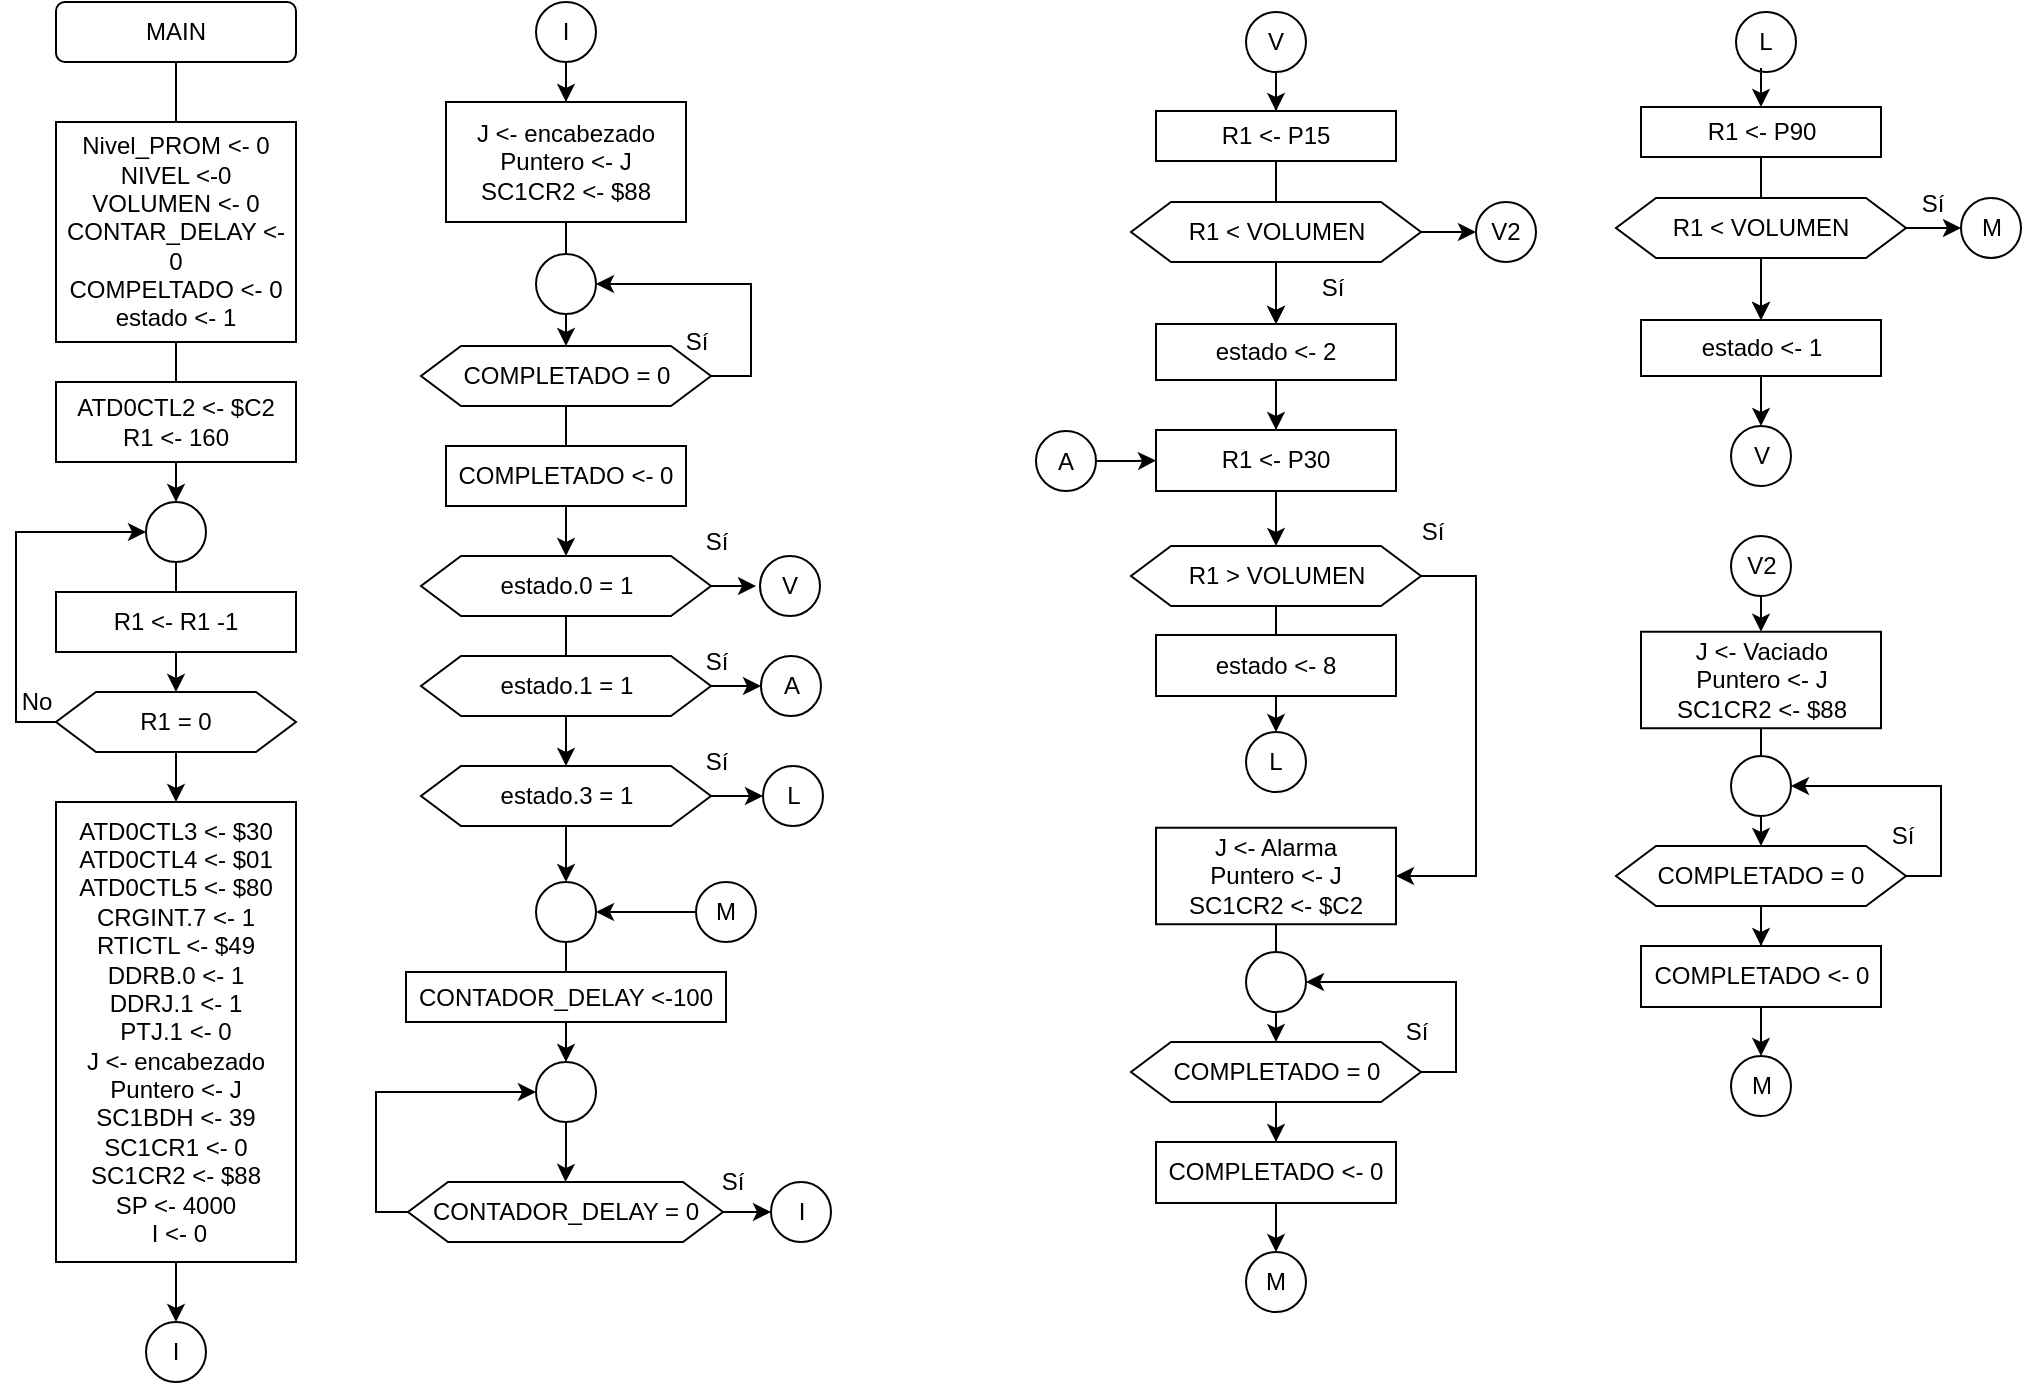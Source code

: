 <mxfile version="14.3.1" type="github">
  <diagram id="oZApB-7Yuo-PYpwVCeIF" name="Page-1">
    <mxGraphModel dx="1646" dy="917" grid="1" gridSize="10" guides="1" tooltips="1" connect="1" arrows="1" fold="1" page="1" pageScale="1" pageWidth="850" pageHeight="1100" math="0" shadow="0">
      <root>
        <mxCell id="0" />
        <mxCell id="1" parent="0" />
        <mxCell id="8GT5cQAfXwp6U4HI82hQ-9" style="edgeStyle=orthogonalEdgeStyle;rounded=0;orthogonalLoop=1;jettySize=auto;html=1;entryX=0.5;entryY=0;entryDx=0;entryDy=0;" parent="1" source="8GT5cQAfXwp6U4HI82hQ-1" target="8GT5cQAfXwp6U4HI82hQ-7" edge="1">
          <mxGeometry relative="1" as="geometry" />
        </mxCell>
        <mxCell id="8GT5cQAfXwp6U4HI82hQ-1" value="MAIN" style="rounded=1;whiteSpace=wrap;html=1;" parent="1" vertex="1">
          <mxGeometry x="110" y="110" width="120" height="30" as="geometry" />
        </mxCell>
        <mxCell id="8GT5cQAfXwp6U4HI82hQ-2" value="&lt;div&gt;Nivel_PROM &amp;lt;- 0&lt;/div&gt;&lt;div&gt;NIVEL &amp;lt;-0&lt;/div&gt;&lt;div&gt;VOLUMEN &amp;lt;- 0&lt;/div&gt;&lt;div&gt;CONTAR_DELAY &amp;lt;- 0&lt;/div&gt;&lt;div&gt;COMPELTADO &amp;lt;- 0&lt;/div&gt;&lt;div&gt;estado &amp;lt;- 1&lt;/div&gt;" style="rounded=0;whiteSpace=wrap;html=1;" parent="1" vertex="1">
          <mxGeometry x="110" y="170" width="120" height="110" as="geometry" />
        </mxCell>
        <mxCell id="8GT5cQAfXwp6U4HI82hQ-14" value="" style="edgeStyle=orthogonalEdgeStyle;rounded=0;orthogonalLoop=1;jettySize=auto;html=1;" parent="1" source="8GT5cQAfXwp6U4HI82hQ-3" target="8GT5cQAfXwp6U4HI82hQ-13" edge="1">
          <mxGeometry relative="1" as="geometry" />
        </mxCell>
        <mxCell id="8GT5cQAfXwp6U4HI82hQ-3" value="&lt;div&gt;ATD0CTL3 &amp;lt;- $30&lt;/div&gt;&lt;div&gt;ATD0CTL4 &amp;lt;- $01&lt;/div&gt;&lt;div&gt;ATD0CTL5 &amp;lt;- $80&lt;/div&gt;&lt;div&gt;CRGINT.7 &amp;lt;- 1&lt;br&gt;&lt;/div&gt;&lt;div&gt;RTICTL &amp;lt;- $49&lt;/div&gt;&lt;div&gt;DDRB.0 &amp;lt;- 1&lt;/div&gt;&lt;div&gt;DDRJ.1 &amp;lt;- 1&lt;/div&gt;&lt;div&gt;PTJ.1 &amp;lt;- 0&lt;/div&gt;&lt;div&gt;J &amp;lt;- encabezado&lt;/div&gt;&lt;div&gt;Puntero &amp;lt;- J&lt;/div&gt;&lt;div&gt;SC1BDH &amp;lt;- 39&lt;/div&gt;&lt;div&gt;SC1CR1 &amp;lt;- 0&lt;/div&gt;&lt;div&gt;SC1CR2 &amp;lt;- $88&lt;/div&gt;&lt;div&gt;SP &amp;lt;- 4000&lt;/div&gt;&lt;div&gt;&amp;nbsp;I &amp;lt;- 0&lt;br&gt;&lt;/div&gt;" style="rounded=0;whiteSpace=wrap;html=1;" parent="1" vertex="1">
          <mxGeometry x="110" y="510" width="120" height="230" as="geometry" />
        </mxCell>
        <mxCell id="8GT5cQAfXwp6U4HI82hQ-4" value="&lt;div&gt;ATD0CTL2 &amp;lt;- $C2&lt;/div&gt;R1 &amp;lt;- 160" style="rounded=0;whiteSpace=wrap;html=1;" parent="1" vertex="1">
          <mxGeometry x="110" y="300" width="120" height="40" as="geometry" />
        </mxCell>
        <mxCell id="8GT5cQAfXwp6U4HI82hQ-8" style="edgeStyle=orthogonalEdgeStyle;rounded=0;orthogonalLoop=1;jettySize=auto;html=1;entryX=0;entryY=0.5;entryDx=0;entryDy=0;" parent="1" source="8GT5cQAfXwp6U4HI82hQ-5" target="8GT5cQAfXwp6U4HI82hQ-7" edge="1">
          <mxGeometry relative="1" as="geometry">
            <Array as="points">
              <mxPoint x="90" y="470" />
              <mxPoint x="90" y="375" />
            </Array>
          </mxGeometry>
        </mxCell>
        <mxCell id="8GT5cQAfXwp6U4HI82hQ-11" value="" style="edgeStyle=orthogonalEdgeStyle;rounded=0;orthogonalLoop=1;jettySize=auto;html=1;" parent="1" source="8GT5cQAfXwp6U4HI82hQ-5" target="8GT5cQAfXwp6U4HI82hQ-3" edge="1">
          <mxGeometry relative="1" as="geometry" />
        </mxCell>
        <mxCell id="8GT5cQAfXwp6U4HI82hQ-5" value="R1 = 0" style="shape=hexagon;perimeter=hexagonPerimeter2;whiteSpace=wrap;html=1;fixedSize=1;" parent="1" vertex="1">
          <mxGeometry x="110" y="455" width="120" height="30" as="geometry" />
        </mxCell>
        <mxCell id="8GT5cQAfXwp6U4HI82hQ-10" style="edgeStyle=orthogonalEdgeStyle;rounded=0;orthogonalLoop=1;jettySize=auto;html=1;exitX=0.5;exitY=1;exitDx=0;exitDy=0;" parent="1" source="8GT5cQAfXwp6U4HI82hQ-7" target="8GT5cQAfXwp6U4HI82hQ-5" edge="1">
          <mxGeometry relative="1" as="geometry" />
        </mxCell>
        <mxCell id="8GT5cQAfXwp6U4HI82hQ-7" value="" style="ellipse;whiteSpace=wrap;html=1;aspect=fixed;" parent="1" vertex="1">
          <mxGeometry x="155" y="360" width="30" height="30" as="geometry" />
        </mxCell>
        <mxCell id="8GT5cQAfXwp6U4HI82hQ-6" value="R1 &amp;lt;- R1 -1" style="rounded=0;whiteSpace=wrap;html=1;" parent="1" vertex="1">
          <mxGeometry x="110" y="405" width="120" height="30" as="geometry" />
        </mxCell>
        <mxCell id="8GT5cQAfXwp6U4HI82hQ-12" value="No" style="text;html=1;align=center;verticalAlign=middle;resizable=0;points=[];autosize=1;" parent="1" vertex="1">
          <mxGeometry x="85" y="450" width="30" height="20" as="geometry" />
        </mxCell>
        <mxCell id="8GT5cQAfXwp6U4HI82hQ-13" value="I" style="ellipse;whiteSpace=wrap;html=1;aspect=fixed;" parent="1" vertex="1">
          <mxGeometry x="155" y="770" width="30" height="30" as="geometry" />
        </mxCell>
        <mxCell id="8GT5cQAfXwp6U4HI82hQ-18" value="" style="edgeStyle=orthogonalEdgeStyle;rounded=0;orthogonalLoop=1;jettySize=auto;html=1;" parent="1" source="8GT5cQAfXwp6U4HI82hQ-15" target="8GT5cQAfXwp6U4HI82hQ-17" edge="1">
          <mxGeometry relative="1" as="geometry" />
        </mxCell>
        <mxCell id="8GT5cQAfXwp6U4HI82hQ-15" value="I" style="ellipse;whiteSpace=wrap;html=1;aspect=fixed;" parent="1" vertex="1">
          <mxGeometry x="350" y="110" width="30" height="30" as="geometry" />
        </mxCell>
        <mxCell id="8GT5cQAfXwp6U4HI82hQ-25" value="" style="edgeStyle=orthogonalEdgeStyle;rounded=0;orthogonalLoop=1;jettySize=auto;html=1;" parent="1" source="8GT5cQAfXwp6U4HI82hQ-17" target="8GT5cQAfXwp6U4HI82hQ-20" edge="1">
          <mxGeometry relative="1" as="geometry" />
        </mxCell>
        <mxCell id="8GT5cQAfXwp6U4HI82hQ-17" value="&lt;div&gt;J &amp;lt;- encabezado&lt;/div&gt;&lt;div&gt;Puntero &amp;lt;- J&lt;/div&gt;&lt;div&gt;SC1CR2 &amp;lt;- $88&lt;br&gt;&lt;/div&gt;" style="rounded=0;whiteSpace=wrap;html=1;" parent="1" vertex="1">
          <mxGeometry x="305" y="160" width="120" height="60" as="geometry" />
        </mxCell>
        <mxCell id="8GT5cQAfXwp6U4HI82hQ-19" value="" style="ellipse;whiteSpace=wrap;html=1;aspect=fixed;" parent="1" vertex="1">
          <mxGeometry x="350" y="236" width="30" height="30" as="geometry" />
        </mxCell>
        <mxCell id="8GT5cQAfXwp6U4HI82hQ-26" value="" style="edgeStyle=orthogonalEdgeStyle;rounded=0;orthogonalLoop=1;jettySize=auto;html=1;" parent="1" source="8GT5cQAfXwp6U4HI82hQ-20" target="8GT5cQAfXwp6U4HI82hQ-22" edge="1">
          <mxGeometry relative="1" as="geometry" />
        </mxCell>
        <mxCell id="8GT5cQAfXwp6U4HI82hQ-29" style="edgeStyle=orthogonalEdgeStyle;rounded=0;orthogonalLoop=1;jettySize=auto;html=1;exitX=1;exitY=0.5;exitDx=0;exitDy=0;entryX=1;entryY=0.5;entryDx=0;entryDy=0;" parent="1" source="8GT5cQAfXwp6U4HI82hQ-20" target="8GT5cQAfXwp6U4HI82hQ-19" edge="1">
          <mxGeometry relative="1" as="geometry" />
        </mxCell>
        <mxCell id="8GT5cQAfXwp6U4HI82hQ-20" value="COMPLETADO = 0" style="shape=hexagon;perimeter=hexagonPerimeter2;whiteSpace=wrap;html=1;fixedSize=1;" parent="1" vertex="1">
          <mxGeometry x="292.5" y="282" width="145" height="30" as="geometry" />
        </mxCell>
        <mxCell id="8GT5cQAfXwp6U4HI82hQ-21" value="&lt;div&gt;COMPLETADO &amp;lt;- 0&lt;br&gt;&lt;/div&gt;" style="rounded=0;whiteSpace=wrap;html=1;" parent="1" vertex="1">
          <mxGeometry x="305" y="332" width="120" height="30" as="geometry" />
        </mxCell>
        <mxCell id="8GT5cQAfXwp6U4HI82hQ-28" value="" style="edgeStyle=orthogonalEdgeStyle;rounded=0;orthogonalLoop=1;jettySize=auto;html=1;" parent="1" source="8GT5cQAfXwp6U4HI82hQ-22" target="8GT5cQAfXwp6U4HI82hQ-24" edge="1">
          <mxGeometry relative="1" as="geometry" />
        </mxCell>
        <mxCell id="8GT5cQAfXwp6U4HI82hQ-36" value="" style="edgeStyle=orthogonalEdgeStyle;rounded=0;orthogonalLoop=1;jettySize=auto;html=1;" parent="1" source="8GT5cQAfXwp6U4HI82hQ-22" edge="1">
          <mxGeometry relative="1" as="geometry">
            <mxPoint x="460" y="402.0" as="targetPoint" />
          </mxGeometry>
        </mxCell>
        <mxCell id="8GT5cQAfXwp6U4HI82hQ-22" value="estado.0 = 1" style="shape=hexagon;perimeter=hexagonPerimeter2;whiteSpace=wrap;html=1;fixedSize=1;" parent="1" vertex="1">
          <mxGeometry x="292.5" y="387" width="145" height="30" as="geometry" />
        </mxCell>
        <mxCell id="8GT5cQAfXwp6U4HI82hQ-109" style="edgeStyle=orthogonalEdgeStyle;rounded=0;orthogonalLoop=1;jettySize=auto;html=1;" parent="1" source="8GT5cQAfXwp6U4HI82hQ-23" target="8GT5cQAfXwp6U4HI82hQ-107" edge="1">
          <mxGeometry relative="1" as="geometry" />
        </mxCell>
        <mxCell id="8GT5cQAfXwp6U4HI82hQ-23" value="estado.1 = 1" style="shape=hexagon;perimeter=hexagonPerimeter2;whiteSpace=wrap;html=1;fixedSize=1;" parent="1" vertex="1">
          <mxGeometry x="292.5" y="437" width="145" height="30" as="geometry" />
        </mxCell>
        <mxCell id="8GT5cQAfXwp6U4HI82hQ-67" value="" style="edgeStyle=orthogonalEdgeStyle;rounded=0;orthogonalLoop=1;jettySize=auto;html=1;" parent="1" source="8GT5cQAfXwp6U4HI82hQ-24" target="8GT5cQAfXwp6U4HI82hQ-66" edge="1">
          <mxGeometry relative="1" as="geometry" />
        </mxCell>
        <mxCell id="8GT5cQAfXwp6U4HI82hQ-110" style="edgeStyle=orthogonalEdgeStyle;rounded=0;orthogonalLoop=1;jettySize=auto;html=1;entryX=0;entryY=0.5;entryDx=0;entryDy=0;" parent="1" source="8GT5cQAfXwp6U4HI82hQ-24" target="8GT5cQAfXwp6U4HI82hQ-108" edge="1">
          <mxGeometry relative="1" as="geometry" />
        </mxCell>
        <mxCell id="8GT5cQAfXwp6U4HI82hQ-24" value="estado.3 = 1" style="shape=hexagon;perimeter=hexagonPerimeter2;whiteSpace=wrap;html=1;fixedSize=1;" parent="1" vertex="1">
          <mxGeometry x="292.5" y="492" width="145" height="30" as="geometry" />
        </mxCell>
        <mxCell id="8GT5cQAfXwp6U4HI82hQ-30" value="Sí" style="text;html=1;align=center;verticalAlign=middle;resizable=0;points=[];autosize=1;" parent="1" vertex="1">
          <mxGeometry x="415" y="270" width="30" height="20" as="geometry" />
        </mxCell>
        <mxCell id="8GT5cQAfXwp6U4HI82hQ-37" value="Sí" style="text;html=1;align=center;verticalAlign=middle;resizable=0;points=[];autosize=1;" parent="1" vertex="1">
          <mxGeometry x="425" y="370" width="30" height="20" as="geometry" />
        </mxCell>
        <mxCell id="8GT5cQAfXwp6U4HI82hQ-38" value="Sí" style="text;html=1;align=center;verticalAlign=middle;resizable=0;points=[];autosize=1;" parent="1" vertex="1">
          <mxGeometry x="425" y="480" width="30" height="20" as="geometry" />
        </mxCell>
        <mxCell id="8GT5cQAfXwp6U4HI82hQ-39" value="Sí" style="text;html=1;align=center;verticalAlign=middle;resizable=0;points=[];autosize=1;" parent="1" vertex="1">
          <mxGeometry x="425" y="430" width="30" height="20" as="geometry" />
        </mxCell>
        <mxCell id="8GT5cQAfXwp6U4HI82hQ-68" value="" style="edgeStyle=orthogonalEdgeStyle;rounded=0;orthogonalLoop=1;jettySize=auto;html=1;" parent="1" source="8GT5cQAfXwp6U4HI82hQ-65" target="8GT5cQAfXwp6U4HI82hQ-66" edge="1">
          <mxGeometry relative="1" as="geometry" />
        </mxCell>
        <mxCell id="8GT5cQAfXwp6U4HI82hQ-65" value="M" style="ellipse;whiteSpace=wrap;html=1;aspect=fixed;" parent="1" vertex="1">
          <mxGeometry x="430" y="550" width="30" height="30" as="geometry" />
        </mxCell>
        <mxCell id="8GT5cQAfXwp6U4HI82hQ-75" value="" style="edgeStyle=orthogonalEdgeStyle;rounded=0;orthogonalLoop=1;jettySize=auto;html=1;" parent="1" source="8GT5cQAfXwp6U4HI82hQ-76" target="8GT5cQAfXwp6U4HI82hQ-70" edge="1">
          <mxGeometry relative="1" as="geometry" />
        </mxCell>
        <mxCell id="8GT5cQAfXwp6U4HI82hQ-66" value="" style="ellipse;whiteSpace=wrap;html=1;aspect=fixed;" parent="1" vertex="1">
          <mxGeometry x="350" y="550" width="30" height="30" as="geometry" />
        </mxCell>
        <mxCell id="8GT5cQAfXwp6U4HI82hQ-73" value="" style="edgeStyle=orthogonalEdgeStyle;rounded=0;orthogonalLoop=1;jettySize=auto;html=1;" parent="1" source="8GT5cQAfXwp6U4HI82hQ-70" target="8GT5cQAfXwp6U4HI82hQ-72" edge="1">
          <mxGeometry relative="1" as="geometry" />
        </mxCell>
        <mxCell id="8GT5cQAfXwp6U4HI82hQ-78" style="edgeStyle=orthogonalEdgeStyle;rounded=0;orthogonalLoop=1;jettySize=auto;html=1;entryX=0;entryY=0.5;entryDx=0;entryDy=0;" parent="1" source="8GT5cQAfXwp6U4HI82hQ-70" target="8GT5cQAfXwp6U4HI82hQ-76" edge="1">
          <mxGeometry relative="1" as="geometry">
            <Array as="points">
              <mxPoint x="270" y="715" />
              <mxPoint x="270" y="655" />
            </Array>
          </mxGeometry>
        </mxCell>
        <mxCell id="8GT5cQAfXwp6U4HI82hQ-70" value="CONTADOR_DELAY = 0" style="shape=hexagon;perimeter=hexagonPerimeter2;whiteSpace=wrap;html=1;fixedSize=1;" parent="1" vertex="1">
          <mxGeometry x="286" y="700" width="157.5" height="30" as="geometry" />
        </mxCell>
        <mxCell id="8GT5cQAfXwp6U4HI82hQ-72" value="I" style="ellipse;whiteSpace=wrap;html=1;aspect=fixed;" parent="1" vertex="1">
          <mxGeometry x="467.5" y="700" width="30" height="30" as="geometry" />
        </mxCell>
        <mxCell id="8GT5cQAfXwp6U4HI82hQ-74" value="Sí" style="text;html=1;align=center;verticalAlign=middle;resizable=0;points=[];autosize=1;" parent="1" vertex="1">
          <mxGeometry x="432.5" y="690" width="30" height="20" as="geometry" />
        </mxCell>
        <mxCell id="8GT5cQAfXwp6U4HI82hQ-76" value="" style="ellipse;whiteSpace=wrap;html=1;aspect=fixed;" parent="1" vertex="1">
          <mxGeometry x="350" y="640" width="30" height="30" as="geometry" />
        </mxCell>
        <mxCell id="8GT5cQAfXwp6U4HI82hQ-77" value="" style="edgeStyle=orthogonalEdgeStyle;rounded=0;orthogonalLoop=1;jettySize=auto;html=1;" parent="1" source="8GT5cQAfXwp6U4HI82hQ-66" target="8GT5cQAfXwp6U4HI82hQ-76" edge="1">
          <mxGeometry relative="1" as="geometry">
            <mxPoint x="365" y="580" as="sourcePoint" />
            <mxPoint x="363.724" y="700" as="targetPoint" />
          </mxGeometry>
        </mxCell>
        <mxCell id="8GT5cQAfXwp6U4HI82hQ-69" value="CONTADOR_DELAY &amp;lt;-100" style="rounded=0;whiteSpace=wrap;html=1;" parent="1" vertex="1">
          <mxGeometry x="285" y="595" width="160" height="25" as="geometry" />
        </mxCell>
        <mxCell id="8GT5cQAfXwp6U4HI82hQ-113" value="" style="edgeStyle=orthogonalEdgeStyle;rounded=0;orthogonalLoop=1;jettySize=auto;html=1;" parent="1" source="8GT5cQAfXwp6U4HI82hQ-81" target="8GT5cQAfXwp6U4HI82hQ-88" edge="1">
          <mxGeometry relative="1" as="geometry" />
        </mxCell>
        <mxCell id="8GT5cQAfXwp6U4HI82hQ-81" value="&lt;div&gt;R1 &amp;lt;- P15&lt;/div&gt;" style="rounded=0;whiteSpace=wrap;html=1;" parent="1" vertex="1">
          <mxGeometry x="660" y="164.5" width="120" height="25" as="geometry" />
        </mxCell>
        <mxCell id="8GT5cQAfXwp6U4HI82hQ-82" value="" style="edgeStyle=orthogonalEdgeStyle;rounded=0;orthogonalLoop=1;jettySize=auto;html=1;" parent="1" source="8GT5cQAfXwp6U4HI82hQ-84" target="8GT5cQAfXwp6U4HI82hQ-85" edge="1">
          <mxGeometry relative="1" as="geometry" />
        </mxCell>
        <mxCell id="8GT5cQAfXwp6U4HI82hQ-83" value="" style="edgeStyle=orthogonalEdgeStyle;rounded=0;orthogonalLoop=1;jettySize=auto;html=1;" parent="1" source="8GT5cQAfXwp6U4HI82hQ-84" target="8GT5cQAfXwp6U4HI82hQ-88" edge="1">
          <mxGeometry relative="1" as="geometry" />
        </mxCell>
        <mxCell id="8GT5cQAfXwp6U4HI82hQ-84" value="R1 &amp;lt; VOLUMEN" style="shape=hexagon;perimeter=hexagonPerimeter2;whiteSpace=wrap;html=1;fixedSize=1;" parent="1" vertex="1">
          <mxGeometry x="647.5" y="210" width="145" height="30" as="geometry" />
        </mxCell>
        <mxCell id="8GT5cQAfXwp6U4HI82hQ-85" value="V2" style="ellipse;whiteSpace=wrap;html=1;aspect=fixed;" parent="1" vertex="1">
          <mxGeometry x="820" y="210" width="30" height="30" as="geometry" />
        </mxCell>
        <mxCell id="8GT5cQAfXwp6U4HI82hQ-86" value="Sí" style="text;html=1;align=center;verticalAlign=middle;resizable=0;points=[];autosize=1;" parent="1" vertex="1">
          <mxGeometry x="732.5" y="243" width="30" height="20" as="geometry" />
        </mxCell>
        <mxCell id="8GT5cQAfXwp6U4HI82hQ-87" value="" style="edgeStyle=orthogonalEdgeStyle;rounded=0;orthogonalLoop=1;jettySize=auto;html=1;" parent="1" source="8GT5cQAfXwp6U4HI82hQ-88" target="8GT5cQAfXwp6U4HI82hQ-91" edge="1">
          <mxGeometry relative="1" as="geometry" />
        </mxCell>
        <mxCell id="8GT5cQAfXwp6U4HI82hQ-117" value="" style="edgeStyle=orthogonalEdgeStyle;rounded=0;orthogonalLoop=1;jettySize=auto;html=1;" parent="1" source="8GT5cQAfXwp6U4HI82hQ-88" target="8GT5cQAfXwp6U4HI82hQ-114" edge="1">
          <mxGeometry relative="1" as="geometry" />
        </mxCell>
        <mxCell id="8GT5cQAfXwp6U4HI82hQ-88" value="&lt;div&gt;estado &amp;lt;- 2&lt;/div&gt;" style="rounded=0;whiteSpace=wrap;html=1;" parent="1" vertex="1">
          <mxGeometry x="660" y="271" width="120" height="28" as="geometry" />
        </mxCell>
        <mxCell id="8GT5cQAfXwp6U4HI82hQ-89" value="" style="edgeStyle=orthogonalEdgeStyle;rounded=0;orthogonalLoop=1;jettySize=auto;html=1;" parent="1" source="8GT5cQAfXwp6U4HI82hQ-91" target="8GT5cQAfXwp6U4HI82hQ-93" edge="1">
          <mxGeometry relative="1" as="geometry" />
        </mxCell>
        <mxCell id="8GT5cQAfXwp6U4HI82hQ-90" value="" style="edgeStyle=orthogonalEdgeStyle;rounded=0;orthogonalLoop=1;jettySize=auto;html=1;entryX=1;entryY=0.5;entryDx=0;entryDy=0;" parent="1" source="8GT5cQAfXwp6U4HI82hQ-91" target="8GT5cQAfXwp6U4HI82hQ-96" edge="1">
          <mxGeometry relative="1" as="geometry">
            <mxPoint x="817.5" y="397.1" as="targetPoint" />
            <Array as="points">
              <mxPoint x="820" y="397" />
              <mxPoint x="820" y="547" />
            </Array>
          </mxGeometry>
        </mxCell>
        <mxCell id="8GT5cQAfXwp6U4HI82hQ-91" value="R1 &amp;gt; VOLUMEN" style="shape=hexagon;perimeter=hexagonPerimeter2;whiteSpace=wrap;html=1;fixedSize=1;" parent="1" vertex="1">
          <mxGeometry x="647.5" y="382" width="145" height="30" as="geometry" />
        </mxCell>
        <mxCell id="8GT5cQAfXwp6U4HI82hQ-92" value="&lt;div&gt;estado &amp;lt;- 8&lt;br&gt;&lt;/div&gt;" style="rounded=0;whiteSpace=wrap;html=1;" parent="1" vertex="1">
          <mxGeometry x="660" y="426.5" width="120" height="30.5" as="geometry" />
        </mxCell>
        <mxCell id="8GT5cQAfXwp6U4HI82hQ-93" value="L" style="ellipse;whiteSpace=wrap;html=1;aspect=fixed;" parent="1" vertex="1">
          <mxGeometry x="705" y="475" width="30" height="30" as="geometry" />
        </mxCell>
        <mxCell id="8GT5cQAfXwp6U4HI82hQ-95" value="" style="edgeStyle=orthogonalEdgeStyle;rounded=0;orthogonalLoop=1;jettySize=auto;html=1;" parent="1" source="8GT5cQAfXwp6U4HI82hQ-96" target="8GT5cQAfXwp6U4HI82hQ-99" edge="1">
          <mxGeometry relative="1" as="geometry" />
        </mxCell>
        <mxCell id="8GT5cQAfXwp6U4HI82hQ-96" value="&lt;div&gt;J &amp;lt;- Alarma&lt;br&gt;&lt;/div&gt;&lt;div&gt;Puntero &amp;lt;- J&lt;/div&gt;&lt;div&gt;SC1CR2 &amp;lt;- $C2&lt;br&gt;&lt;/div&gt;" style="rounded=0;whiteSpace=wrap;html=1;" parent="1" vertex="1">
          <mxGeometry x="660" y="522.87" width="120" height="48.25" as="geometry" />
        </mxCell>
        <mxCell id="8GT5cQAfXwp6U4HI82hQ-97" style="edgeStyle=orthogonalEdgeStyle;rounded=0;orthogonalLoop=1;jettySize=auto;html=1;entryX=1;entryY=0.5;entryDx=0;entryDy=0;" parent="1" source="8GT5cQAfXwp6U4HI82hQ-99" target="8GT5cQAfXwp6U4HI82hQ-100" edge="1">
          <mxGeometry relative="1" as="geometry">
            <Array as="points">
              <mxPoint x="810" y="645" />
              <mxPoint x="810" y="600" />
            </Array>
          </mxGeometry>
        </mxCell>
        <mxCell id="8GT5cQAfXwp6U4HI82hQ-98" value="" style="edgeStyle=orthogonalEdgeStyle;rounded=0;orthogonalLoop=1;jettySize=auto;html=1;" parent="1" source="8GT5cQAfXwp6U4HI82hQ-99" target="8GT5cQAfXwp6U4HI82hQ-103" edge="1">
          <mxGeometry relative="1" as="geometry" />
        </mxCell>
        <mxCell id="8GT5cQAfXwp6U4HI82hQ-99" value="COMPLETADO = 0" style="shape=hexagon;perimeter=hexagonPerimeter2;whiteSpace=wrap;html=1;fixedSize=1;" parent="1" vertex="1">
          <mxGeometry x="647.5" y="630" width="145" height="30" as="geometry" />
        </mxCell>
        <mxCell id="8GT5cQAfXwp6U4HI82hQ-100" value="" style="ellipse;whiteSpace=wrap;html=1;aspect=fixed;" parent="1" vertex="1">
          <mxGeometry x="705" y="585" width="30" height="30" as="geometry" />
        </mxCell>
        <mxCell id="8GT5cQAfXwp6U4HI82hQ-101" value="Sí" style="text;html=1;align=center;verticalAlign=middle;resizable=0;points=[];autosize=1;" parent="1" vertex="1">
          <mxGeometry x="775" y="615" width="30" height="20" as="geometry" />
        </mxCell>
        <mxCell id="8GT5cQAfXwp6U4HI82hQ-102" value="" style="edgeStyle=orthogonalEdgeStyle;rounded=0;orthogonalLoop=1;jettySize=auto;html=1;" parent="1" source="8GT5cQAfXwp6U4HI82hQ-103" target="8GT5cQAfXwp6U4HI82hQ-104" edge="1">
          <mxGeometry relative="1" as="geometry" />
        </mxCell>
        <mxCell id="8GT5cQAfXwp6U4HI82hQ-103" value="COMPLETADO &amp;lt;- 0" style="rounded=0;whiteSpace=wrap;html=1;" parent="1" vertex="1">
          <mxGeometry x="660" y="680" width="120" height="30.5" as="geometry" />
        </mxCell>
        <mxCell id="8GT5cQAfXwp6U4HI82hQ-104" value="M" style="ellipse;whiteSpace=wrap;html=1;aspect=fixed;" parent="1" vertex="1">
          <mxGeometry x="705" y="735.0" width="30" height="30" as="geometry" />
        </mxCell>
        <mxCell id="8GT5cQAfXwp6U4HI82hQ-105" value="Sí" style="text;html=1;align=center;verticalAlign=middle;resizable=0;points=[];autosize=1;" parent="1" vertex="1">
          <mxGeometry x="782.5" y="365" width="30" height="20" as="geometry" />
        </mxCell>
        <mxCell id="8GT5cQAfXwp6U4HI82hQ-106" value="V" style="ellipse;whiteSpace=wrap;html=1;aspect=fixed;" parent="1" vertex="1">
          <mxGeometry x="462" y="387" width="30" height="30" as="geometry" />
        </mxCell>
        <mxCell id="8GT5cQAfXwp6U4HI82hQ-107" value="A" style="ellipse;whiteSpace=wrap;html=1;aspect=fixed;" parent="1" vertex="1">
          <mxGeometry x="462.5" y="437" width="30" height="30" as="geometry" />
        </mxCell>
        <mxCell id="8GT5cQAfXwp6U4HI82hQ-108" value="L" style="ellipse;whiteSpace=wrap;html=1;aspect=fixed;" parent="1" vertex="1">
          <mxGeometry x="463.5" y="492" width="30" height="30" as="geometry" />
        </mxCell>
        <mxCell id="8GT5cQAfXwp6U4HI82hQ-112" style="edgeStyle=orthogonalEdgeStyle;rounded=0;orthogonalLoop=1;jettySize=auto;html=1;entryX=0.5;entryY=0;entryDx=0;entryDy=0;" parent="1" source="8GT5cQAfXwp6U4HI82hQ-111" target="8GT5cQAfXwp6U4HI82hQ-81" edge="1">
          <mxGeometry relative="1" as="geometry" />
        </mxCell>
        <mxCell id="8GT5cQAfXwp6U4HI82hQ-111" value="V" style="ellipse;whiteSpace=wrap;html=1;aspect=fixed;" parent="1" vertex="1">
          <mxGeometry x="705" y="115" width="30" height="30" as="geometry" />
        </mxCell>
        <mxCell id="8GT5cQAfXwp6U4HI82hQ-114" value="&lt;div&gt;R1 &amp;lt;- P30&lt;/div&gt;" style="rounded=0;whiteSpace=wrap;html=1;" parent="1" vertex="1">
          <mxGeometry x="660" y="324" width="120" height="30.5" as="geometry" />
        </mxCell>
        <mxCell id="8GT5cQAfXwp6U4HI82hQ-116" value="" style="edgeStyle=orthogonalEdgeStyle;rounded=0;orthogonalLoop=1;jettySize=auto;html=1;" parent="1" source="8GT5cQAfXwp6U4HI82hQ-115" target="8GT5cQAfXwp6U4HI82hQ-114" edge="1">
          <mxGeometry relative="1" as="geometry" />
        </mxCell>
        <mxCell id="8GT5cQAfXwp6U4HI82hQ-115" value="A" style="ellipse;whiteSpace=wrap;html=1;aspect=fixed;" parent="1" vertex="1">
          <mxGeometry x="600" y="324.5" width="30" height="30" as="geometry" />
        </mxCell>
        <mxCell id="8GT5cQAfXwp6U4HI82hQ-120" value="L" style="ellipse;whiteSpace=wrap;html=1;aspect=fixed;" parent="1" vertex="1">
          <mxGeometry x="950" y="115" width="30" height="30" as="geometry" />
        </mxCell>
        <mxCell id="8GT5cQAfXwp6U4HI82hQ-121" value="" style="edgeStyle=orthogonalEdgeStyle;rounded=0;orthogonalLoop=1;jettySize=auto;html=1;" parent="1" source="8GT5cQAfXwp6U4HI82hQ-122" target="8GT5cQAfXwp6U4HI82hQ-128" edge="1">
          <mxGeometry relative="1" as="geometry" />
        </mxCell>
        <mxCell id="8GT5cQAfXwp6U4HI82hQ-122" value="&lt;div&gt;R1 &amp;lt;- P90&lt;/div&gt;" style="rounded=0;whiteSpace=wrap;html=1;" parent="1" vertex="1">
          <mxGeometry x="902.5" y="162.5" width="120" height="25" as="geometry" />
        </mxCell>
        <mxCell id="8GT5cQAfXwp6U4HI82hQ-123" value="" style="edgeStyle=orthogonalEdgeStyle;rounded=0;orthogonalLoop=1;jettySize=auto;html=1;" parent="1" source="8GT5cQAfXwp6U4HI82hQ-125" target="8GT5cQAfXwp6U4HI82hQ-126" edge="1">
          <mxGeometry relative="1" as="geometry" />
        </mxCell>
        <mxCell id="8GT5cQAfXwp6U4HI82hQ-124" value="" style="edgeStyle=orthogonalEdgeStyle;rounded=0;orthogonalLoop=1;jettySize=auto;html=1;" parent="1" source="8GT5cQAfXwp6U4HI82hQ-125" target="8GT5cQAfXwp6U4HI82hQ-128" edge="1">
          <mxGeometry relative="1" as="geometry" />
        </mxCell>
        <mxCell id="8GT5cQAfXwp6U4HI82hQ-125" value="R1 &amp;lt; VOLUMEN" style="shape=hexagon;perimeter=hexagonPerimeter2;whiteSpace=wrap;html=1;fixedSize=1;" parent="1" vertex="1">
          <mxGeometry x="890" y="208" width="145" height="30" as="geometry" />
        </mxCell>
        <mxCell id="8GT5cQAfXwp6U4HI82hQ-126" value="M" style="ellipse;whiteSpace=wrap;html=1;aspect=fixed;" parent="1" vertex="1">
          <mxGeometry x="1062.5" y="208" width="30" height="30" as="geometry" />
        </mxCell>
        <mxCell id="8GT5cQAfXwp6U4HI82hQ-127" value="Sí" style="text;html=1;align=center;verticalAlign=middle;resizable=0;points=[];autosize=1;" parent="1" vertex="1">
          <mxGeometry x="1032.5" y="201" width="30" height="20" as="geometry" />
        </mxCell>
        <mxCell id="8GT5cQAfXwp6U4HI82hQ-131" style="edgeStyle=orthogonalEdgeStyle;rounded=0;orthogonalLoop=1;jettySize=auto;html=1;exitX=0.5;exitY=1;exitDx=0;exitDy=0;entryX=0.5;entryY=0;entryDx=0;entryDy=0;" parent="1" source="8GT5cQAfXwp6U4HI82hQ-128" target="8GT5cQAfXwp6U4HI82hQ-130" edge="1">
          <mxGeometry relative="1" as="geometry" />
        </mxCell>
        <mxCell id="8GT5cQAfXwp6U4HI82hQ-128" value="&lt;div&gt;estado &amp;lt;- 1&lt;br&gt;&lt;/div&gt;" style="rounded=0;whiteSpace=wrap;html=1;" parent="1" vertex="1">
          <mxGeometry x="902.5" y="269" width="120" height="28" as="geometry" />
        </mxCell>
        <mxCell id="8GT5cQAfXwp6U4HI82hQ-129" style="edgeStyle=orthogonalEdgeStyle;rounded=0;orthogonalLoop=1;jettySize=auto;html=1;entryX=0.5;entryY=0;entryDx=0;entryDy=0;" parent="1" target="8GT5cQAfXwp6U4HI82hQ-122" edge="1">
          <mxGeometry relative="1" as="geometry">
            <mxPoint x="962.5" y="143" as="sourcePoint" />
          </mxGeometry>
        </mxCell>
        <mxCell id="8GT5cQAfXwp6U4HI82hQ-130" value="V" style="ellipse;whiteSpace=wrap;html=1;aspect=fixed;" parent="1" vertex="1">
          <mxGeometry x="947.5" y="322" width="30" height="30" as="geometry" />
        </mxCell>
        <mxCell id="8GT5cQAfXwp6U4HI82hQ-133" value="" style="edgeStyle=orthogonalEdgeStyle;rounded=0;orthogonalLoop=1;jettySize=auto;html=1;" parent="1" source="8GT5cQAfXwp6U4HI82hQ-134" target="8GT5cQAfXwp6U4HI82hQ-137" edge="1">
          <mxGeometry relative="1" as="geometry" />
        </mxCell>
        <mxCell id="8GT5cQAfXwp6U4HI82hQ-134" value="&lt;div&gt;J &amp;lt;- Vaciado&lt;br&gt;&lt;/div&gt;&lt;div&gt;Puntero &amp;lt;- J&lt;/div&gt;&lt;div&gt;SC1CR2 &amp;lt;- $88&lt;br&gt;&lt;/div&gt;" style="rounded=0;whiteSpace=wrap;html=1;" parent="1" vertex="1">
          <mxGeometry x="902.5" y="424.87" width="120" height="48.25" as="geometry" />
        </mxCell>
        <mxCell id="8GT5cQAfXwp6U4HI82hQ-135" style="edgeStyle=orthogonalEdgeStyle;rounded=0;orthogonalLoop=1;jettySize=auto;html=1;entryX=1;entryY=0.5;entryDx=0;entryDy=0;" parent="1" source="8GT5cQAfXwp6U4HI82hQ-137" target="8GT5cQAfXwp6U4HI82hQ-138" edge="1">
          <mxGeometry relative="1" as="geometry">
            <Array as="points">
              <mxPoint x="1052.5" y="547" />
              <mxPoint x="1052.5" y="502" />
            </Array>
          </mxGeometry>
        </mxCell>
        <mxCell id="8GT5cQAfXwp6U4HI82hQ-136" value="" style="edgeStyle=orthogonalEdgeStyle;rounded=0;orthogonalLoop=1;jettySize=auto;html=1;" parent="1" source="8GT5cQAfXwp6U4HI82hQ-137" target="8GT5cQAfXwp6U4HI82hQ-141" edge="1">
          <mxGeometry relative="1" as="geometry" />
        </mxCell>
        <mxCell id="8GT5cQAfXwp6U4HI82hQ-137" value="COMPLETADO = 0" style="shape=hexagon;perimeter=hexagonPerimeter2;whiteSpace=wrap;html=1;fixedSize=1;" parent="1" vertex="1">
          <mxGeometry x="890" y="532" width="145" height="30" as="geometry" />
        </mxCell>
        <mxCell id="8GT5cQAfXwp6U4HI82hQ-138" value="" style="ellipse;whiteSpace=wrap;html=1;aspect=fixed;" parent="1" vertex="1">
          <mxGeometry x="947.5" y="487" width="30" height="30" as="geometry" />
        </mxCell>
        <mxCell id="8GT5cQAfXwp6U4HI82hQ-139" value="Sí" style="text;html=1;align=center;verticalAlign=middle;resizable=0;points=[];autosize=1;" parent="1" vertex="1">
          <mxGeometry x="1017.5" y="517" width="30" height="20" as="geometry" />
        </mxCell>
        <mxCell id="8GT5cQAfXwp6U4HI82hQ-140" value="" style="edgeStyle=orthogonalEdgeStyle;rounded=0;orthogonalLoop=1;jettySize=auto;html=1;" parent="1" source="8GT5cQAfXwp6U4HI82hQ-141" target="8GT5cQAfXwp6U4HI82hQ-142" edge="1">
          <mxGeometry relative="1" as="geometry" />
        </mxCell>
        <mxCell id="8GT5cQAfXwp6U4HI82hQ-141" value="COMPLETADO &amp;lt;- 0" style="rounded=0;whiteSpace=wrap;html=1;" parent="1" vertex="1">
          <mxGeometry x="902.5" y="582" width="120" height="30.5" as="geometry" />
        </mxCell>
        <mxCell id="8GT5cQAfXwp6U4HI82hQ-142" value="M" style="ellipse;whiteSpace=wrap;html=1;aspect=fixed;" parent="1" vertex="1">
          <mxGeometry x="947.5" y="637.0" width="30" height="30" as="geometry" />
        </mxCell>
        <mxCell id="8GT5cQAfXwp6U4HI82hQ-144" style="edgeStyle=orthogonalEdgeStyle;rounded=0;orthogonalLoop=1;jettySize=auto;html=1;exitX=0.5;exitY=1;exitDx=0;exitDy=0;entryX=0.5;entryY=0;entryDx=0;entryDy=0;" parent="1" source="8GT5cQAfXwp6U4HI82hQ-143" target="8GT5cQAfXwp6U4HI82hQ-134" edge="1">
          <mxGeometry relative="1" as="geometry" />
        </mxCell>
        <mxCell id="8GT5cQAfXwp6U4HI82hQ-143" value="V2" style="ellipse;whiteSpace=wrap;html=1;aspect=fixed;" parent="1" vertex="1">
          <mxGeometry x="947.5" y="377" width="30" height="30" as="geometry" />
        </mxCell>
      </root>
    </mxGraphModel>
  </diagram>
</mxfile>
